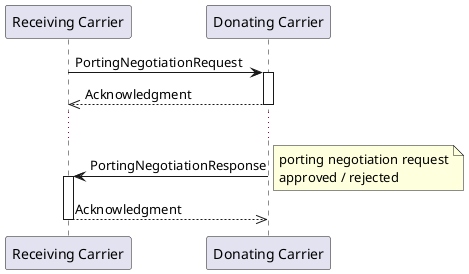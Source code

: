 @startuml

participant "Receiving Carrier" as ReceivingCarrier
participant "Donating Carrier" as DonatingCarrier


ReceivingCarrier -> DonatingCarrier : PortingNegotiationRequest
activate DonatingCarrier
DonatingCarrier -->> ReceivingCarrier : Acknowledgment
deactivate DonatingCarrier

...

DonatingCarrier -> ReceivingCarrier : PortingNegotiationResponse
note right: porting negotiation request\napproved / rejected
activate ReceivingCarrier
ReceivingCarrier -->> DonatingCarrier : Acknowledgment
deactivate ReceivingCarrier

@enduml
